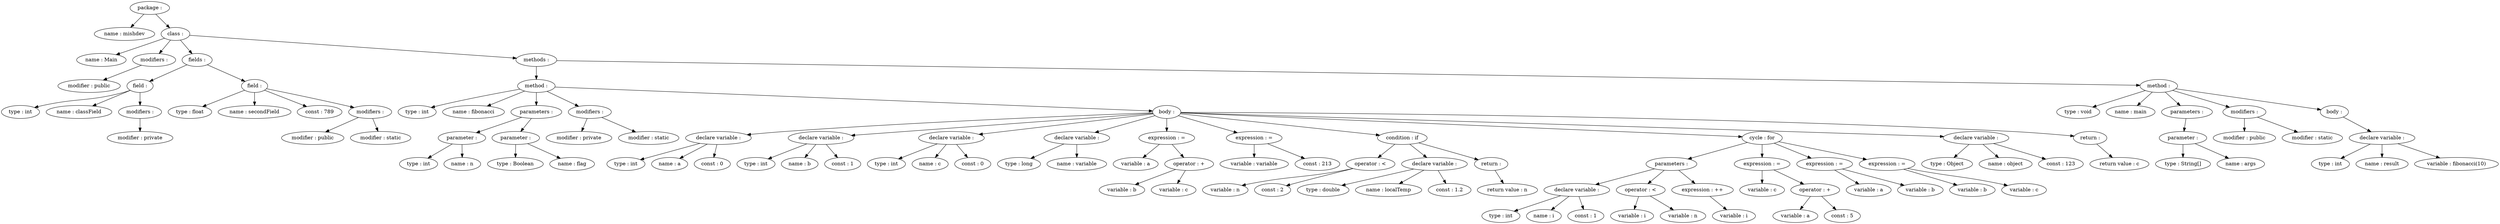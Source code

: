 digraph{
1[label="name : mishdev"];
5[label="name : Main"];
4[label="modifier : public"];
3[label="modifiers :"];
11[label="type : int"];
12[label="name : classField"];
10[label="modifier : private"];
9[label="modifiers :"];
8[label="field :"];
17[label="type : float"];
18[label="name : secondField"];
19[label="const : 789"];
15[label="modifier : public"];
16[label="modifier : static"];
14[label="modifiers :"];
13[label="field :"];
6[label="fields :"];
24[label="type : int"];
25[label="name : fibonacci"];
28[label="type : int"];
29[label="name : n"];
27[label="parameter :"];
31[label="type : Boolean"];
32[label="name : flag"];
30[label="parameter :"];
26[label="parameters :"];
22[label="modifier : private"];
23[label="modifier : static"];
21[label="modifiers :"];
36[label="type : int"];
37[label="name : a"];
38[label="const : 0"];
35[label="declare variable :"];
40[label="type : int"];
41[label="name : b"];
42[label="const : 1"];
39[label="declare variable :"];
44[label="type : int"];
45[label="name : c"];
46[label="const : 0"];
43[label="declare variable :"];
48[label="type : long"];
49[label="name : variable"];
47[label="declare variable :"];
51[label="variable : a"];
53[label="variable : b"];
54[label="variable : c"];
52[label="operator : +"];
50[label="expression : ="];
56[label="variable : variable"];
57[label="const : 213"];
55[label="expression : ="];
61[label="variable : n"];
62[label="const : 2"];
60[label="operator : <"];
64[label="type : double"];
65[label="name : localTemp"];
66[label="const : 1.2"];
63[label="declare variable :"];
68[label="return value : n"];
67[label="return :"];
59[label="condition : if"];
73[label="type : int"];
74[label="name : i"];
75[label="const : 1"];
72[label="declare variable :"];
77[label="variable : i"];
78[label="variable : n"];
76[label="operator : <"];
80[label="variable : i"];
79[label="expression : ++"];
71[label="parameters :"];
82[label="variable : c"];
84[label="variable : a"];
85[label="const : 5"];
83[label="operator : +"];
81[label="expression : ="];
87[label="variable : a"];
88[label="variable : b"];
86[label="expression : ="];
90[label="variable : b"];
91[label="variable : c"];
89[label="expression : ="];
70[label="cycle : for"];
93[label="type : Object"];
94[label="name : object"];
95[label="const : 123"];
92[label="declare variable :"];
97[label="return value : c"];
96[label="return :"];
34[label="body :"];
20[label="method :"];
102[label="type : void"];
103[label="name : main"];
106[label="type : String[]"];
107[label="name : args"];
105[label="parameter :"];
104[label="parameters :"];
100[label="modifier : public"];
101[label="modifier : static"];
99[label="modifiers :"];
111[label="type : int"];
112[label="name : result"];
113[label="variable : fibonacci(10)"];
110[label="declare variable :"];
109[label="body :"];
98[label="method :"];
7[label="methods :"];
2[label="class :"];
0[label="package :"];
0 -> 1
0 -> 2
2 -> 5
2 -> 3
3 -> 4
2 -> 6
6 -> 8
8 -> 11
8 -> 12
8 -> 9
9 -> 10
6 -> 13
13 -> 17
13 -> 18
13 -> 19
13 -> 14
14 -> 15
14 -> 16
2 -> 7
7 -> 20
20 -> 24
20 -> 25
20 -> 26
26 -> 27
27 -> 28
27 -> 29
26 -> 30
30 -> 31
30 -> 32
20 -> 21
21 -> 22
21 -> 23
20 -> 34
34 -> 35
35 -> 36
35 -> 37
35 -> 38
34 -> 39
39 -> 40
39 -> 41
39 -> 42
34 -> 43
43 -> 44
43 -> 45
43 -> 46
34 -> 47
47 -> 48
47 -> 49
34 -> 50
50 -> 51
50 -> 52
52 -> 53
52 -> 54
34 -> 55
55 -> 56
55 -> 57
34 -> 59
59 -> 60
60 -> 61
60 -> 62
59 -> 63
63 -> 64
63 -> 65
63 -> 66
59 -> 67
67 -> 68
34 -> 70
70 -> 71
71 -> 72
72 -> 73
72 -> 74
72 -> 75
71 -> 76
76 -> 77
76 -> 78
71 -> 79
79 -> 80
70 -> 81
81 -> 82
81 -> 83
83 -> 84
83 -> 85
70 -> 86
86 -> 87
86 -> 88
70 -> 89
89 -> 90
89 -> 91
34 -> 92
92 -> 93
92 -> 94
92 -> 95
34 -> 96
96 -> 97
7 -> 98
98 -> 102
98 -> 103
98 -> 104
104 -> 105
105 -> 106
105 -> 107
98 -> 99
99 -> 100
99 -> 101
98 -> 109
109 -> 110
110 -> 111
110 -> 112
110 -> 113

}